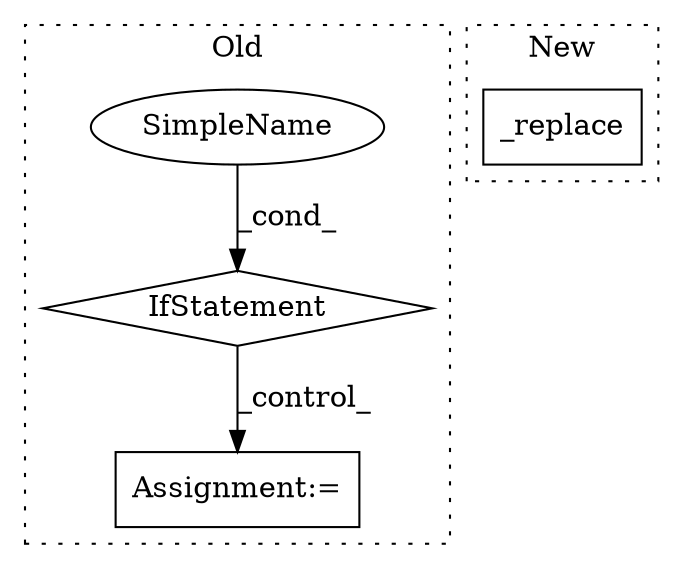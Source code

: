 digraph G {
subgraph cluster0 {
1 [label="IfStatement" a="25" s="688,716" l="4,2" shape="diamond"];
3 [label="SimpleName" a="42" s="" l="" shape="ellipse"];
4 [label="Assignment:=" a="7" s="734" l="1" shape="box"];
label = "Old";
style="dotted";
}
subgraph cluster1 {
2 [label="_replace" a="32" s="698,713" l="9,1" shape="box"];
label = "New";
style="dotted";
}
1 -> 4 [label="_control_"];
3 -> 1 [label="_cond_"];
}